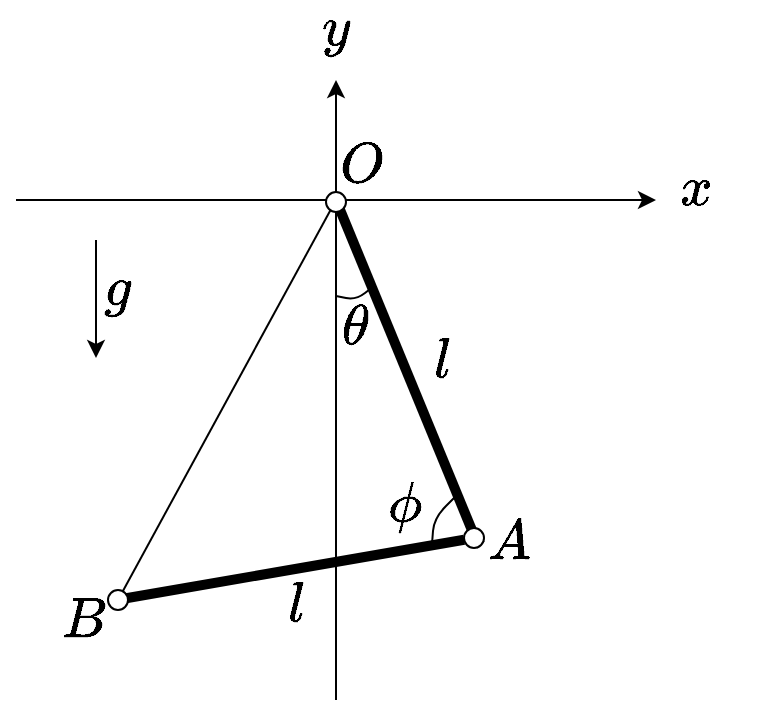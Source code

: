 <mxfile>
    <diagram id="J3L29MxLgaI9OFKMJrwk" name="ページ1">
        <mxGraphModel dx="645" dy="540" grid="1" gridSize="10" guides="1" tooltips="1" connect="0" arrows="1" fold="1" page="1" pageScale="1" pageWidth="400" pageHeight="440" background="#ffffff" math="1" shadow="0">
            <root>
                <mxCell id="0"/>
                <mxCell id="1" parent="0"/>
                <mxCell id="2" value="" style="endArrow=classic;html=1;strokeColor=#000000;strokeWidth=1;endFill=1;" parent="1" edge="1">
                    <mxGeometry width="50" height="50" relative="1" as="geometry">
                        <mxPoint x="23" y="610" as="sourcePoint"/>
                        <mxPoint x="343" y="610" as="targetPoint"/>
                    </mxGeometry>
                </mxCell>
                <mxCell id="4" value="" style="endArrow=classic;html=1;strokeColor=#000000;strokeWidth=1;startArrow=none;" parent="1" source="14" edge="1">
                    <mxGeometry width="50" height="50" relative="1" as="geometry">
                        <mxPoint x="183" y="860" as="sourcePoint"/>
                        <mxPoint x="183" y="550" as="targetPoint"/>
                    </mxGeometry>
                </mxCell>
                <mxCell id="5" value="`x`" style="text;html=1;strokeColor=none;fillColor=none;align=center;verticalAlign=middle;whiteSpace=wrap;rounded=0;fillStyle=hatch;fontColor=#000000;fontSize=24;" parent="1" vertex="1">
                    <mxGeometry x="333" y="590" width="60" height="30" as="geometry"/>
                </mxCell>
                <mxCell id="6" value="`y`" style="text;html=1;strokeColor=none;fillColor=none;align=center;verticalAlign=middle;whiteSpace=wrap;rounded=0;fillStyle=hatch;fontColor=#000000;fontSize=24;" parent="1" vertex="1">
                    <mxGeometry x="153" y="510" width="60" height="30" as="geometry"/>
                </mxCell>
                <mxCell id="7" value="" style="endArrow=none;html=1;strokeColor=#000000;strokeWidth=5;fontSize=24;fontColor=#000000;spacing=2;rounded=1;jumpStyle=none;" parent="1" edge="1">
                    <mxGeometry width="50" height="50" relative="1" as="geometry">
                        <mxPoint x="253" y="780" as="sourcePoint"/>
                        <mxPoint x="183" y="610" as="targetPoint"/>
                    </mxGeometry>
                </mxCell>
                <mxCell id="8" value="" style="endArrow=none;html=1;strokeColor=#000000;strokeWidth=5;fontSize=24;fontColor=#000000;spacing=2;rounded=1;jumpStyle=none;startArrow=none;" parent="1" source="10" edge="1">
                    <mxGeometry width="50" height="50" relative="1" as="geometry">
                        <mxPoint x="253" y="780" as="sourcePoint"/>
                        <mxPoint x="73" y="810" as="targetPoint"/>
                    </mxGeometry>
                </mxCell>
                <mxCell id="9" value="" style="endArrow=none;html=1;rounded=1;strokeColor=#000000;strokeWidth=1;fontSize=24;fontColor=#000000;jumpStyle=none;startArrow=none;" parent="1" source="12" edge="1">
                    <mxGeometry width="50" height="50" relative="1" as="geometry">
                        <mxPoint x="73" y="810" as="sourcePoint"/>
                        <mxPoint x="183" y="610" as="targetPoint"/>
                    </mxGeometry>
                </mxCell>
                <mxCell id="11" value="" style="endArrow=none;html=1;strokeColor=#000000;strokeWidth=5;fontSize=24;fontColor=#000000;spacing=2;rounded=1;jumpStyle=none;" parent="1" target="10" edge="1">
                    <mxGeometry width="50" height="50" relative="1" as="geometry">
                        <mxPoint x="253" y="780" as="sourcePoint"/>
                        <mxPoint x="73" y="810" as="targetPoint"/>
                    </mxGeometry>
                </mxCell>
                <mxCell id="10" value="" style="ellipse;whiteSpace=wrap;html=1;fillStyle=solid;fontSize=24;fontColor=#000000;strokeColor=#000000;" parent="1" vertex="1">
                    <mxGeometry x="247" y="774" width="10" height="10" as="geometry"/>
                </mxCell>
                <mxCell id="13" value="" style="endArrow=none;html=1;rounded=1;strokeColor=#000000;strokeWidth=1;fontSize=24;fontColor=#000000;jumpStyle=none;" parent="1" target="12" edge="1">
                    <mxGeometry width="50" height="50" relative="1" as="geometry">
                        <mxPoint x="73" y="810" as="sourcePoint"/>
                        <mxPoint x="183" y="610" as="targetPoint"/>
                    </mxGeometry>
                </mxCell>
                <mxCell id="12" value="" style="ellipse;whiteSpace=wrap;html=1;fillStyle=solid;fontSize=24;fontColor=#000000;strokeColor=#000000;" parent="1" vertex="1">
                    <mxGeometry x="69" y="805" width="10" height="10" as="geometry"/>
                </mxCell>
                <mxCell id="15" value="" style="endArrow=none;html=1;strokeColor=#000000;strokeWidth=1;" parent="1" target="14" edge="1">
                    <mxGeometry width="50" height="50" relative="1" as="geometry">
                        <mxPoint x="183" y="860" as="sourcePoint"/>
                        <mxPoint x="183" y="550" as="targetPoint"/>
                    </mxGeometry>
                </mxCell>
                <mxCell id="14" value="" style="ellipse;whiteSpace=wrap;html=1;fillStyle=solid;fontSize=24;fontColor=#000000;strokeColor=#000000;" parent="1" vertex="1">
                    <mxGeometry x="178" y="606" width="10" height="10" as="geometry"/>
                </mxCell>
                <mxCell id="16" value="`O`" style="text;html=1;strokeColor=none;fillColor=none;align=center;verticalAlign=middle;whiteSpace=wrap;rounded=0;fillStyle=hatch;fontColor=#000000;fontSize=24;" parent="1" vertex="1">
                    <mxGeometry x="166" y="578" width="60" height="30" as="geometry"/>
                </mxCell>
                <mxCell id="17" value="" style="endArrow=none;html=1;rounded=1;strokeColor=#000000;strokeWidth=1;fontSize=24;fontColor=#000000;jumpStyle=none;" parent="1" edge="1">
                    <mxGeometry width="50" height="50" relative="1" as="geometry">
                        <mxPoint x="183" y="658" as="sourcePoint"/>
                        <mxPoint x="202" y="653" as="targetPoint"/>
                        <Array as="points">
                            <mxPoint x="193" y="660"/>
                        </Array>
                    </mxGeometry>
                </mxCell>
                <mxCell id="18" value="" style="endArrow=none;html=1;rounded=1;strokeColor=#000000;strokeWidth=1;fontSize=24;fontColor=#000000;jumpStyle=none;" parent="1" edge="1">
                    <mxGeometry width="50" height="50" relative="1" as="geometry">
                        <mxPoint x="231" y="782" as="sourcePoint"/>
                        <mxPoint x="244" y="757" as="targetPoint"/>
                        <Array as="points">
                            <mxPoint x="232" y="769"/>
                        </Array>
                    </mxGeometry>
                </mxCell>
                <mxCell id="19" value="`\theta`" style="text;html=1;strokeColor=none;fillColor=none;align=center;verticalAlign=middle;whiteSpace=wrap;rounded=0;fillStyle=hatch;fontColor=#000000;fontSize=24;" parent="1" vertex="1">
                    <mxGeometry x="163" y="659" width="60" height="30" as="geometry"/>
                </mxCell>
                <mxCell id="20" value="`\phi`" style="text;html=1;strokeColor=none;fillColor=none;align=center;verticalAlign=middle;whiteSpace=wrap;rounded=0;fillStyle=hatch;fontColor=#000000;fontSize=24;" parent="1" vertex="1">
                    <mxGeometry x="188" y="748" width="60" height="30" as="geometry"/>
                </mxCell>
                <mxCell id="21" value="`A`" style="text;html=1;strokeColor=none;fillColor=none;align=center;verticalAlign=middle;whiteSpace=wrap;rounded=0;fillStyle=hatch;fontColor=#000000;fontSize=24;" parent="1" vertex="1">
                    <mxGeometry x="240" y="766" width="60" height="30" as="geometry"/>
                </mxCell>
                <mxCell id="22" value="`B`" style="text;html=1;strokeColor=none;fillColor=none;align=center;verticalAlign=middle;whiteSpace=wrap;rounded=0;fillStyle=hatch;fontColor=#000000;fontSize=24;" parent="1" vertex="1">
                    <mxGeometry x="27" y="805" width="60" height="30" as="geometry"/>
                </mxCell>
                <mxCell id="23" value="`l`" style="text;html=1;strokeColor=none;fillColor=none;align=center;verticalAlign=middle;whiteSpace=wrap;rounded=0;fillStyle=hatch;fontColor=#000000;fontSize=24;" parent="1" vertex="1">
                    <mxGeometry x="206" y="676" width="60" height="30" as="geometry"/>
                </mxCell>
                <mxCell id="24" value="`l`" style="text;html=1;strokeColor=none;fillColor=none;align=center;verticalAlign=middle;whiteSpace=wrap;rounded=0;fillStyle=hatch;fontColor=#000000;fontSize=24;" parent="1" vertex="1">
                    <mxGeometry x="133" y="798" width="60" height="30" as="geometry"/>
                </mxCell>
                <mxCell id="25" value="" style="endArrow=classic;html=1;strokeColor=#000000;" edge="1" parent="1">
                    <mxGeometry width="50" height="50" relative="1" as="geometry">
                        <mxPoint x="63" y="630" as="sourcePoint"/>
                        <mxPoint x="63" y="689" as="targetPoint"/>
                    </mxGeometry>
                </mxCell>
                <mxCell id="26" value="`g`" style="text;html=1;strokeColor=none;fillColor=none;align=center;verticalAlign=middle;whiteSpace=wrap;rounded=0;fillStyle=hatch;fontColor=#000000;fontSize=24;" vertex="1" parent="1">
                    <mxGeometry x="44" y="640" width="60" height="30" as="geometry"/>
                </mxCell>
            </root>
        </mxGraphModel>
    </diagram>
</mxfile>
